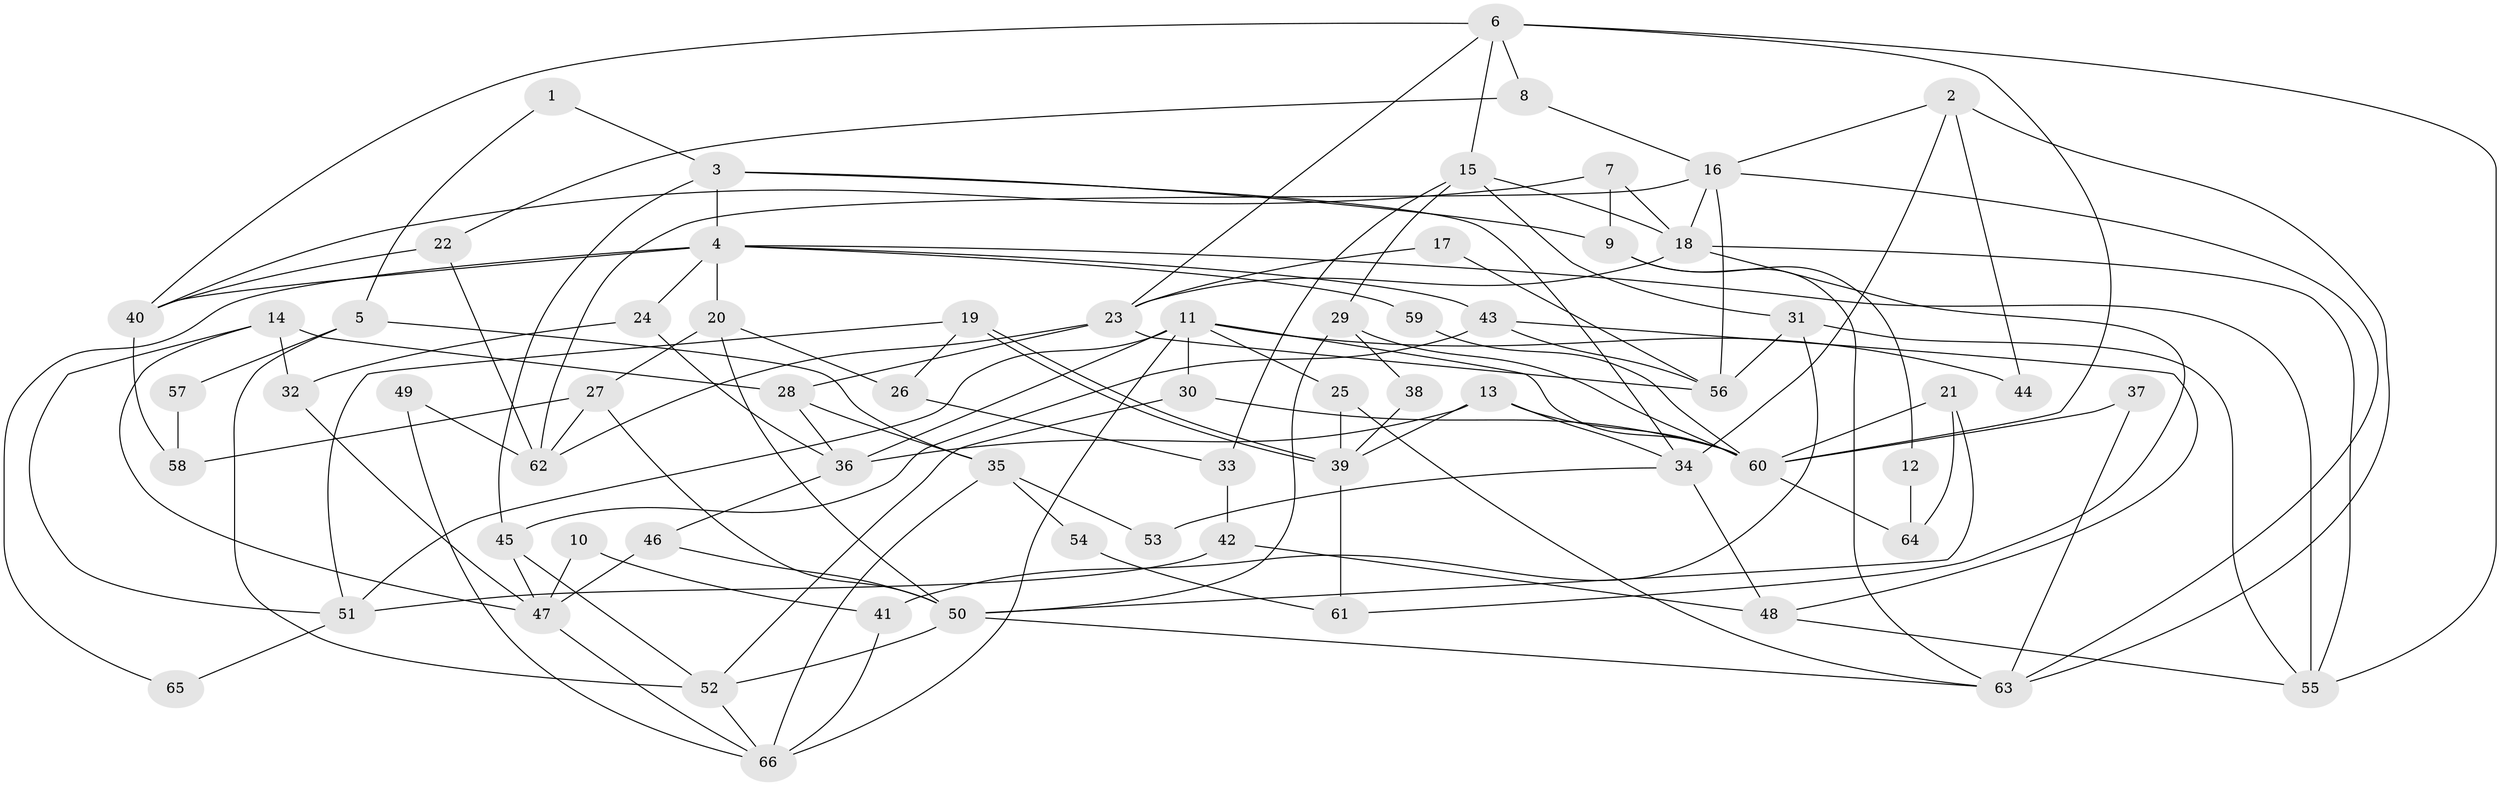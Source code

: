 // coarse degree distribution, {4: 0.18181818181818182, 12: 0.045454545454545456, 7: 0.3181818181818182, 5: 0.045454545454545456, 6: 0.18181818181818182, 9: 0.045454545454545456, 13: 0.045454545454545456, 8: 0.045454545454545456, 3: 0.09090909090909091}
// Generated by graph-tools (version 1.1) at 2025/50/03/04/25 22:50:46]
// undirected, 66 vertices, 132 edges
graph export_dot {
  node [color=gray90,style=filled];
  1;
  2;
  3;
  4;
  5;
  6;
  7;
  8;
  9;
  10;
  11;
  12;
  13;
  14;
  15;
  16;
  17;
  18;
  19;
  20;
  21;
  22;
  23;
  24;
  25;
  26;
  27;
  28;
  29;
  30;
  31;
  32;
  33;
  34;
  35;
  36;
  37;
  38;
  39;
  40;
  41;
  42;
  43;
  44;
  45;
  46;
  47;
  48;
  49;
  50;
  51;
  52;
  53;
  54;
  55;
  56;
  57;
  58;
  59;
  60;
  61;
  62;
  63;
  64;
  65;
  66;
  1 -- 3;
  1 -- 5;
  2 -- 63;
  2 -- 16;
  2 -- 34;
  2 -- 44;
  3 -- 45;
  3 -- 9;
  3 -- 4;
  3 -- 34;
  4 -- 55;
  4 -- 20;
  4 -- 24;
  4 -- 40;
  4 -- 43;
  4 -- 59;
  4 -- 65;
  5 -- 35;
  5 -- 52;
  5 -- 57;
  6 -- 55;
  6 -- 15;
  6 -- 8;
  6 -- 23;
  6 -- 40;
  6 -- 60;
  7 -- 18;
  7 -- 40;
  7 -- 9;
  8 -- 16;
  8 -- 22;
  9 -- 63;
  9 -- 12;
  10 -- 41;
  10 -- 47;
  11 -- 25;
  11 -- 60;
  11 -- 30;
  11 -- 36;
  11 -- 44;
  11 -- 51;
  11 -- 66;
  12 -- 64;
  13 -- 60;
  13 -- 34;
  13 -- 36;
  13 -- 39;
  14 -- 51;
  14 -- 32;
  14 -- 28;
  14 -- 47;
  15 -- 29;
  15 -- 18;
  15 -- 31;
  15 -- 33;
  16 -- 62;
  16 -- 56;
  16 -- 18;
  16 -- 63;
  17 -- 56;
  17 -- 23;
  18 -- 23;
  18 -- 55;
  18 -- 61;
  19 -- 39;
  19 -- 39;
  19 -- 51;
  19 -- 26;
  20 -- 50;
  20 -- 26;
  20 -- 27;
  21 -- 60;
  21 -- 50;
  21 -- 64;
  22 -- 40;
  22 -- 62;
  23 -- 28;
  23 -- 56;
  23 -- 62;
  24 -- 36;
  24 -- 32;
  25 -- 63;
  25 -- 39;
  26 -- 33;
  27 -- 62;
  27 -- 50;
  27 -- 58;
  28 -- 36;
  28 -- 35;
  29 -- 60;
  29 -- 50;
  29 -- 38;
  30 -- 52;
  30 -- 60;
  31 -- 55;
  31 -- 41;
  31 -- 56;
  32 -- 47;
  33 -- 42;
  34 -- 48;
  34 -- 53;
  35 -- 66;
  35 -- 53;
  35 -- 54;
  36 -- 46;
  37 -- 63;
  37 -- 60;
  38 -- 39;
  39 -- 61;
  40 -- 58;
  41 -- 66;
  42 -- 48;
  42 -- 51;
  43 -- 56;
  43 -- 45;
  43 -- 48;
  45 -- 47;
  45 -- 52;
  46 -- 50;
  46 -- 47;
  47 -- 66;
  48 -- 55;
  49 -- 62;
  49 -- 66;
  50 -- 52;
  50 -- 63;
  51 -- 65;
  52 -- 66;
  54 -- 61;
  57 -- 58;
  59 -- 60;
  60 -- 64;
}
